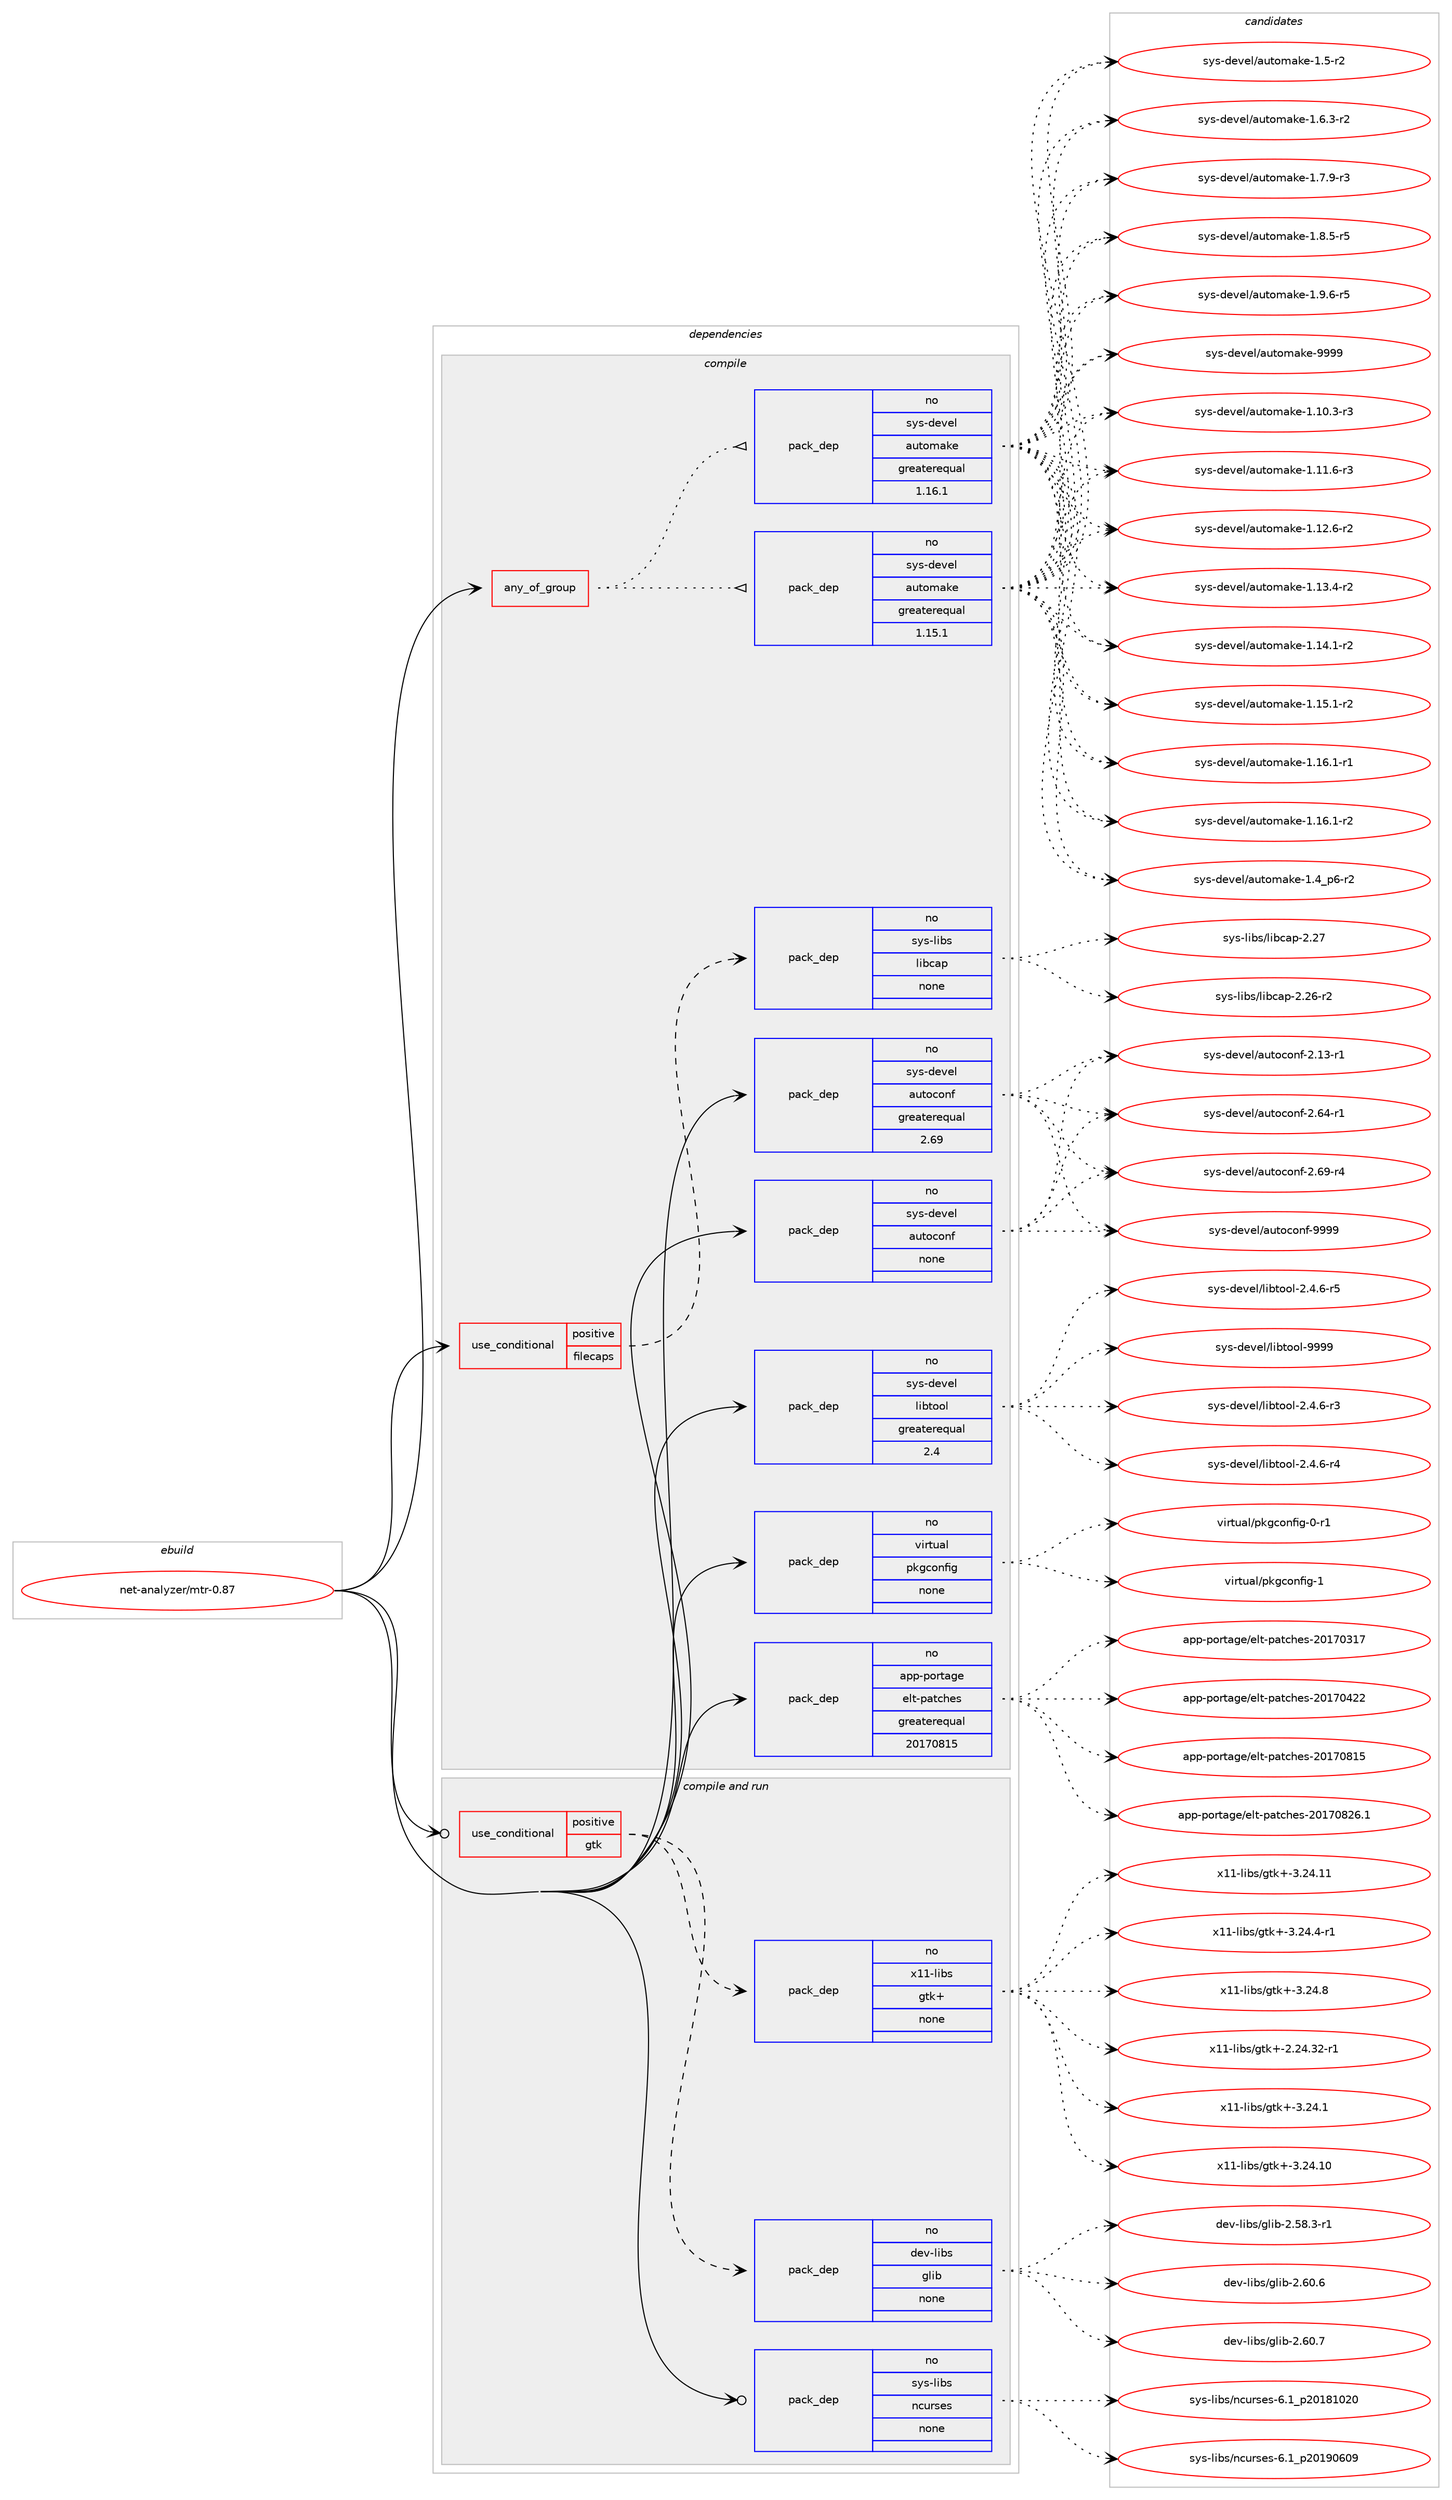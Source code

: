 digraph prolog {

# *************
# Graph options
# *************

newrank=true;
concentrate=true;
compound=true;
graph [rankdir=LR,fontname=Helvetica,fontsize=10,ranksep=1.5];#, ranksep=2.5, nodesep=0.2];
edge  [arrowhead=vee];
node  [fontname=Helvetica,fontsize=10];

# **********
# The ebuild
# **********

subgraph cluster_leftcol {
color=gray;
rank=same;
label=<<i>ebuild</i>>;
id [label="net-analyzer/mtr-0.87", color=red, width=4, href="../net-analyzer/mtr-0.87.svg"];
}

# ****************
# The dependencies
# ****************

subgraph cluster_midcol {
color=gray;
label=<<i>dependencies</i>>;
subgraph cluster_compile {
fillcolor="#eeeeee";
style=filled;
label=<<i>compile</i>>;
subgraph any13747 {
dependency813818 [label=<<TABLE BORDER="0" CELLBORDER="1" CELLSPACING="0" CELLPADDING="4"><TR><TD CELLPADDING="10">any_of_group</TD></TR></TABLE>>, shape=none, color=red];subgraph pack601650 {
dependency813819 [label=<<TABLE BORDER="0" CELLBORDER="1" CELLSPACING="0" CELLPADDING="4" WIDTH="220"><TR><TD ROWSPAN="6" CELLPADDING="30">pack_dep</TD></TR><TR><TD WIDTH="110">no</TD></TR><TR><TD>sys-devel</TD></TR><TR><TD>automake</TD></TR><TR><TD>greaterequal</TD></TR><TR><TD>1.16.1</TD></TR></TABLE>>, shape=none, color=blue];
}
dependency813818:e -> dependency813819:w [weight=20,style="dotted",arrowhead="oinv"];
subgraph pack601651 {
dependency813820 [label=<<TABLE BORDER="0" CELLBORDER="1" CELLSPACING="0" CELLPADDING="4" WIDTH="220"><TR><TD ROWSPAN="6" CELLPADDING="30">pack_dep</TD></TR><TR><TD WIDTH="110">no</TD></TR><TR><TD>sys-devel</TD></TR><TR><TD>automake</TD></TR><TR><TD>greaterequal</TD></TR><TR><TD>1.15.1</TD></TR></TABLE>>, shape=none, color=blue];
}
dependency813818:e -> dependency813820:w [weight=20,style="dotted",arrowhead="oinv"];
}
id:e -> dependency813818:w [weight=20,style="solid",arrowhead="vee"];
subgraph cond197971 {
dependency813821 [label=<<TABLE BORDER="0" CELLBORDER="1" CELLSPACING="0" CELLPADDING="4"><TR><TD ROWSPAN="3" CELLPADDING="10">use_conditional</TD></TR><TR><TD>positive</TD></TR><TR><TD>filecaps</TD></TR></TABLE>>, shape=none, color=red];
subgraph pack601652 {
dependency813822 [label=<<TABLE BORDER="0" CELLBORDER="1" CELLSPACING="0" CELLPADDING="4" WIDTH="220"><TR><TD ROWSPAN="6" CELLPADDING="30">pack_dep</TD></TR><TR><TD WIDTH="110">no</TD></TR><TR><TD>sys-libs</TD></TR><TR><TD>libcap</TD></TR><TR><TD>none</TD></TR><TR><TD></TD></TR></TABLE>>, shape=none, color=blue];
}
dependency813821:e -> dependency813822:w [weight=20,style="dashed",arrowhead="vee"];
}
id:e -> dependency813821:w [weight=20,style="solid",arrowhead="vee"];
subgraph pack601653 {
dependency813823 [label=<<TABLE BORDER="0" CELLBORDER="1" CELLSPACING="0" CELLPADDING="4" WIDTH="220"><TR><TD ROWSPAN="6" CELLPADDING="30">pack_dep</TD></TR><TR><TD WIDTH="110">no</TD></TR><TR><TD>app-portage</TD></TR><TR><TD>elt-patches</TD></TR><TR><TD>greaterequal</TD></TR><TR><TD>20170815</TD></TR></TABLE>>, shape=none, color=blue];
}
id:e -> dependency813823:w [weight=20,style="solid",arrowhead="vee"];
subgraph pack601654 {
dependency813824 [label=<<TABLE BORDER="0" CELLBORDER="1" CELLSPACING="0" CELLPADDING="4" WIDTH="220"><TR><TD ROWSPAN="6" CELLPADDING="30">pack_dep</TD></TR><TR><TD WIDTH="110">no</TD></TR><TR><TD>sys-devel</TD></TR><TR><TD>autoconf</TD></TR><TR><TD>greaterequal</TD></TR><TR><TD>2.69</TD></TR></TABLE>>, shape=none, color=blue];
}
id:e -> dependency813824:w [weight=20,style="solid",arrowhead="vee"];
subgraph pack601655 {
dependency813825 [label=<<TABLE BORDER="0" CELLBORDER="1" CELLSPACING="0" CELLPADDING="4" WIDTH="220"><TR><TD ROWSPAN="6" CELLPADDING="30">pack_dep</TD></TR><TR><TD WIDTH="110">no</TD></TR><TR><TD>sys-devel</TD></TR><TR><TD>autoconf</TD></TR><TR><TD>none</TD></TR><TR><TD></TD></TR></TABLE>>, shape=none, color=blue];
}
id:e -> dependency813825:w [weight=20,style="solid",arrowhead="vee"];
subgraph pack601656 {
dependency813826 [label=<<TABLE BORDER="0" CELLBORDER="1" CELLSPACING="0" CELLPADDING="4" WIDTH="220"><TR><TD ROWSPAN="6" CELLPADDING="30">pack_dep</TD></TR><TR><TD WIDTH="110">no</TD></TR><TR><TD>sys-devel</TD></TR><TR><TD>libtool</TD></TR><TR><TD>greaterequal</TD></TR><TR><TD>2.4</TD></TR></TABLE>>, shape=none, color=blue];
}
id:e -> dependency813826:w [weight=20,style="solid",arrowhead="vee"];
subgraph pack601657 {
dependency813827 [label=<<TABLE BORDER="0" CELLBORDER="1" CELLSPACING="0" CELLPADDING="4" WIDTH="220"><TR><TD ROWSPAN="6" CELLPADDING="30">pack_dep</TD></TR><TR><TD WIDTH="110">no</TD></TR><TR><TD>virtual</TD></TR><TR><TD>pkgconfig</TD></TR><TR><TD>none</TD></TR><TR><TD></TD></TR></TABLE>>, shape=none, color=blue];
}
id:e -> dependency813827:w [weight=20,style="solid",arrowhead="vee"];
}
subgraph cluster_compileandrun {
fillcolor="#eeeeee";
style=filled;
label=<<i>compile and run</i>>;
subgraph cond197972 {
dependency813828 [label=<<TABLE BORDER="0" CELLBORDER="1" CELLSPACING="0" CELLPADDING="4"><TR><TD ROWSPAN="3" CELLPADDING="10">use_conditional</TD></TR><TR><TD>positive</TD></TR><TR><TD>gtk</TD></TR></TABLE>>, shape=none, color=red];
subgraph pack601658 {
dependency813829 [label=<<TABLE BORDER="0" CELLBORDER="1" CELLSPACING="0" CELLPADDING="4" WIDTH="220"><TR><TD ROWSPAN="6" CELLPADDING="30">pack_dep</TD></TR><TR><TD WIDTH="110">no</TD></TR><TR><TD>dev-libs</TD></TR><TR><TD>glib</TD></TR><TR><TD>none</TD></TR><TR><TD></TD></TR></TABLE>>, shape=none, color=blue];
}
dependency813828:e -> dependency813829:w [weight=20,style="dashed",arrowhead="vee"];
subgraph pack601659 {
dependency813830 [label=<<TABLE BORDER="0" CELLBORDER="1" CELLSPACING="0" CELLPADDING="4" WIDTH="220"><TR><TD ROWSPAN="6" CELLPADDING="30">pack_dep</TD></TR><TR><TD WIDTH="110">no</TD></TR><TR><TD>x11-libs</TD></TR><TR><TD>gtk+</TD></TR><TR><TD>none</TD></TR><TR><TD></TD></TR></TABLE>>, shape=none, color=blue];
}
dependency813828:e -> dependency813830:w [weight=20,style="dashed",arrowhead="vee"];
}
id:e -> dependency813828:w [weight=20,style="solid",arrowhead="odotvee"];
subgraph pack601660 {
dependency813831 [label=<<TABLE BORDER="0" CELLBORDER="1" CELLSPACING="0" CELLPADDING="4" WIDTH="220"><TR><TD ROWSPAN="6" CELLPADDING="30">pack_dep</TD></TR><TR><TD WIDTH="110">no</TD></TR><TR><TD>sys-libs</TD></TR><TR><TD>ncurses</TD></TR><TR><TD>none</TD></TR><TR><TD></TD></TR></TABLE>>, shape=none, color=blue];
}
id:e -> dependency813831:w [weight=20,style="solid",arrowhead="odotvee"];
}
subgraph cluster_run {
fillcolor="#eeeeee";
style=filled;
label=<<i>run</i>>;
}
}

# **************
# The candidates
# **************

subgraph cluster_choices {
rank=same;
color=gray;
label=<<i>candidates</i>>;

subgraph choice601650 {
color=black;
nodesep=1;
choice11512111545100101118101108479711711611110997107101454946494846514511451 [label="sys-devel/automake-1.10.3-r3", color=red, width=4,href="../sys-devel/automake-1.10.3-r3.svg"];
choice11512111545100101118101108479711711611110997107101454946494946544511451 [label="sys-devel/automake-1.11.6-r3", color=red, width=4,href="../sys-devel/automake-1.11.6-r3.svg"];
choice11512111545100101118101108479711711611110997107101454946495046544511450 [label="sys-devel/automake-1.12.6-r2", color=red, width=4,href="../sys-devel/automake-1.12.6-r2.svg"];
choice11512111545100101118101108479711711611110997107101454946495146524511450 [label="sys-devel/automake-1.13.4-r2", color=red, width=4,href="../sys-devel/automake-1.13.4-r2.svg"];
choice11512111545100101118101108479711711611110997107101454946495246494511450 [label="sys-devel/automake-1.14.1-r2", color=red, width=4,href="../sys-devel/automake-1.14.1-r2.svg"];
choice11512111545100101118101108479711711611110997107101454946495346494511450 [label="sys-devel/automake-1.15.1-r2", color=red, width=4,href="../sys-devel/automake-1.15.1-r2.svg"];
choice11512111545100101118101108479711711611110997107101454946495446494511449 [label="sys-devel/automake-1.16.1-r1", color=red, width=4,href="../sys-devel/automake-1.16.1-r1.svg"];
choice11512111545100101118101108479711711611110997107101454946495446494511450 [label="sys-devel/automake-1.16.1-r2", color=red, width=4,href="../sys-devel/automake-1.16.1-r2.svg"];
choice115121115451001011181011084797117116111109971071014549465295112544511450 [label="sys-devel/automake-1.4_p6-r2", color=red, width=4,href="../sys-devel/automake-1.4_p6-r2.svg"];
choice11512111545100101118101108479711711611110997107101454946534511450 [label="sys-devel/automake-1.5-r2", color=red, width=4,href="../sys-devel/automake-1.5-r2.svg"];
choice115121115451001011181011084797117116111109971071014549465446514511450 [label="sys-devel/automake-1.6.3-r2", color=red, width=4,href="../sys-devel/automake-1.6.3-r2.svg"];
choice115121115451001011181011084797117116111109971071014549465546574511451 [label="sys-devel/automake-1.7.9-r3", color=red, width=4,href="../sys-devel/automake-1.7.9-r3.svg"];
choice115121115451001011181011084797117116111109971071014549465646534511453 [label="sys-devel/automake-1.8.5-r5", color=red, width=4,href="../sys-devel/automake-1.8.5-r5.svg"];
choice115121115451001011181011084797117116111109971071014549465746544511453 [label="sys-devel/automake-1.9.6-r5", color=red, width=4,href="../sys-devel/automake-1.9.6-r5.svg"];
choice115121115451001011181011084797117116111109971071014557575757 [label="sys-devel/automake-9999", color=red, width=4,href="../sys-devel/automake-9999.svg"];
dependency813819:e -> choice11512111545100101118101108479711711611110997107101454946494846514511451:w [style=dotted,weight="100"];
dependency813819:e -> choice11512111545100101118101108479711711611110997107101454946494946544511451:w [style=dotted,weight="100"];
dependency813819:e -> choice11512111545100101118101108479711711611110997107101454946495046544511450:w [style=dotted,weight="100"];
dependency813819:e -> choice11512111545100101118101108479711711611110997107101454946495146524511450:w [style=dotted,weight="100"];
dependency813819:e -> choice11512111545100101118101108479711711611110997107101454946495246494511450:w [style=dotted,weight="100"];
dependency813819:e -> choice11512111545100101118101108479711711611110997107101454946495346494511450:w [style=dotted,weight="100"];
dependency813819:e -> choice11512111545100101118101108479711711611110997107101454946495446494511449:w [style=dotted,weight="100"];
dependency813819:e -> choice11512111545100101118101108479711711611110997107101454946495446494511450:w [style=dotted,weight="100"];
dependency813819:e -> choice115121115451001011181011084797117116111109971071014549465295112544511450:w [style=dotted,weight="100"];
dependency813819:e -> choice11512111545100101118101108479711711611110997107101454946534511450:w [style=dotted,weight="100"];
dependency813819:e -> choice115121115451001011181011084797117116111109971071014549465446514511450:w [style=dotted,weight="100"];
dependency813819:e -> choice115121115451001011181011084797117116111109971071014549465546574511451:w [style=dotted,weight="100"];
dependency813819:e -> choice115121115451001011181011084797117116111109971071014549465646534511453:w [style=dotted,weight="100"];
dependency813819:e -> choice115121115451001011181011084797117116111109971071014549465746544511453:w [style=dotted,weight="100"];
dependency813819:e -> choice115121115451001011181011084797117116111109971071014557575757:w [style=dotted,weight="100"];
}
subgraph choice601651 {
color=black;
nodesep=1;
choice11512111545100101118101108479711711611110997107101454946494846514511451 [label="sys-devel/automake-1.10.3-r3", color=red, width=4,href="../sys-devel/automake-1.10.3-r3.svg"];
choice11512111545100101118101108479711711611110997107101454946494946544511451 [label="sys-devel/automake-1.11.6-r3", color=red, width=4,href="../sys-devel/automake-1.11.6-r3.svg"];
choice11512111545100101118101108479711711611110997107101454946495046544511450 [label="sys-devel/automake-1.12.6-r2", color=red, width=4,href="../sys-devel/automake-1.12.6-r2.svg"];
choice11512111545100101118101108479711711611110997107101454946495146524511450 [label="sys-devel/automake-1.13.4-r2", color=red, width=4,href="../sys-devel/automake-1.13.4-r2.svg"];
choice11512111545100101118101108479711711611110997107101454946495246494511450 [label="sys-devel/automake-1.14.1-r2", color=red, width=4,href="../sys-devel/automake-1.14.1-r2.svg"];
choice11512111545100101118101108479711711611110997107101454946495346494511450 [label="sys-devel/automake-1.15.1-r2", color=red, width=4,href="../sys-devel/automake-1.15.1-r2.svg"];
choice11512111545100101118101108479711711611110997107101454946495446494511449 [label="sys-devel/automake-1.16.1-r1", color=red, width=4,href="../sys-devel/automake-1.16.1-r1.svg"];
choice11512111545100101118101108479711711611110997107101454946495446494511450 [label="sys-devel/automake-1.16.1-r2", color=red, width=4,href="../sys-devel/automake-1.16.1-r2.svg"];
choice115121115451001011181011084797117116111109971071014549465295112544511450 [label="sys-devel/automake-1.4_p6-r2", color=red, width=4,href="../sys-devel/automake-1.4_p6-r2.svg"];
choice11512111545100101118101108479711711611110997107101454946534511450 [label="sys-devel/automake-1.5-r2", color=red, width=4,href="../sys-devel/automake-1.5-r2.svg"];
choice115121115451001011181011084797117116111109971071014549465446514511450 [label="sys-devel/automake-1.6.3-r2", color=red, width=4,href="../sys-devel/automake-1.6.3-r2.svg"];
choice115121115451001011181011084797117116111109971071014549465546574511451 [label="sys-devel/automake-1.7.9-r3", color=red, width=4,href="../sys-devel/automake-1.7.9-r3.svg"];
choice115121115451001011181011084797117116111109971071014549465646534511453 [label="sys-devel/automake-1.8.5-r5", color=red, width=4,href="../sys-devel/automake-1.8.5-r5.svg"];
choice115121115451001011181011084797117116111109971071014549465746544511453 [label="sys-devel/automake-1.9.6-r5", color=red, width=4,href="../sys-devel/automake-1.9.6-r5.svg"];
choice115121115451001011181011084797117116111109971071014557575757 [label="sys-devel/automake-9999", color=red, width=4,href="../sys-devel/automake-9999.svg"];
dependency813820:e -> choice11512111545100101118101108479711711611110997107101454946494846514511451:w [style=dotted,weight="100"];
dependency813820:e -> choice11512111545100101118101108479711711611110997107101454946494946544511451:w [style=dotted,weight="100"];
dependency813820:e -> choice11512111545100101118101108479711711611110997107101454946495046544511450:w [style=dotted,weight="100"];
dependency813820:e -> choice11512111545100101118101108479711711611110997107101454946495146524511450:w [style=dotted,weight="100"];
dependency813820:e -> choice11512111545100101118101108479711711611110997107101454946495246494511450:w [style=dotted,weight="100"];
dependency813820:e -> choice11512111545100101118101108479711711611110997107101454946495346494511450:w [style=dotted,weight="100"];
dependency813820:e -> choice11512111545100101118101108479711711611110997107101454946495446494511449:w [style=dotted,weight="100"];
dependency813820:e -> choice11512111545100101118101108479711711611110997107101454946495446494511450:w [style=dotted,weight="100"];
dependency813820:e -> choice115121115451001011181011084797117116111109971071014549465295112544511450:w [style=dotted,weight="100"];
dependency813820:e -> choice11512111545100101118101108479711711611110997107101454946534511450:w [style=dotted,weight="100"];
dependency813820:e -> choice115121115451001011181011084797117116111109971071014549465446514511450:w [style=dotted,weight="100"];
dependency813820:e -> choice115121115451001011181011084797117116111109971071014549465546574511451:w [style=dotted,weight="100"];
dependency813820:e -> choice115121115451001011181011084797117116111109971071014549465646534511453:w [style=dotted,weight="100"];
dependency813820:e -> choice115121115451001011181011084797117116111109971071014549465746544511453:w [style=dotted,weight="100"];
dependency813820:e -> choice115121115451001011181011084797117116111109971071014557575757:w [style=dotted,weight="100"];
}
subgraph choice601652 {
color=black;
nodesep=1;
choice11512111545108105981154710810598999711245504650544511450 [label="sys-libs/libcap-2.26-r2", color=red, width=4,href="../sys-libs/libcap-2.26-r2.svg"];
choice1151211154510810598115471081059899971124550465055 [label="sys-libs/libcap-2.27", color=red, width=4,href="../sys-libs/libcap-2.27.svg"];
dependency813822:e -> choice11512111545108105981154710810598999711245504650544511450:w [style=dotted,weight="100"];
dependency813822:e -> choice1151211154510810598115471081059899971124550465055:w [style=dotted,weight="100"];
}
subgraph choice601653 {
color=black;
nodesep=1;
choice97112112451121111141169710310147101108116451129711699104101115455048495548514955 [label="app-portage/elt-patches-20170317", color=red, width=4,href="../app-portage/elt-patches-20170317.svg"];
choice97112112451121111141169710310147101108116451129711699104101115455048495548525050 [label="app-portage/elt-patches-20170422", color=red, width=4,href="../app-portage/elt-patches-20170422.svg"];
choice97112112451121111141169710310147101108116451129711699104101115455048495548564953 [label="app-portage/elt-patches-20170815", color=red, width=4,href="../app-portage/elt-patches-20170815.svg"];
choice971121124511211111411697103101471011081164511297116991041011154550484955485650544649 [label="app-portage/elt-patches-20170826.1", color=red, width=4,href="../app-portage/elt-patches-20170826.1.svg"];
dependency813823:e -> choice97112112451121111141169710310147101108116451129711699104101115455048495548514955:w [style=dotted,weight="100"];
dependency813823:e -> choice97112112451121111141169710310147101108116451129711699104101115455048495548525050:w [style=dotted,weight="100"];
dependency813823:e -> choice97112112451121111141169710310147101108116451129711699104101115455048495548564953:w [style=dotted,weight="100"];
dependency813823:e -> choice971121124511211111411697103101471011081164511297116991041011154550484955485650544649:w [style=dotted,weight="100"];
}
subgraph choice601654 {
color=black;
nodesep=1;
choice1151211154510010111810110847971171161119911111010245504649514511449 [label="sys-devel/autoconf-2.13-r1", color=red, width=4,href="../sys-devel/autoconf-2.13-r1.svg"];
choice1151211154510010111810110847971171161119911111010245504654524511449 [label="sys-devel/autoconf-2.64-r1", color=red, width=4,href="../sys-devel/autoconf-2.64-r1.svg"];
choice1151211154510010111810110847971171161119911111010245504654574511452 [label="sys-devel/autoconf-2.69-r4", color=red, width=4,href="../sys-devel/autoconf-2.69-r4.svg"];
choice115121115451001011181011084797117116111991111101024557575757 [label="sys-devel/autoconf-9999", color=red, width=4,href="../sys-devel/autoconf-9999.svg"];
dependency813824:e -> choice1151211154510010111810110847971171161119911111010245504649514511449:w [style=dotted,weight="100"];
dependency813824:e -> choice1151211154510010111810110847971171161119911111010245504654524511449:w [style=dotted,weight="100"];
dependency813824:e -> choice1151211154510010111810110847971171161119911111010245504654574511452:w [style=dotted,weight="100"];
dependency813824:e -> choice115121115451001011181011084797117116111991111101024557575757:w [style=dotted,weight="100"];
}
subgraph choice601655 {
color=black;
nodesep=1;
choice1151211154510010111810110847971171161119911111010245504649514511449 [label="sys-devel/autoconf-2.13-r1", color=red, width=4,href="../sys-devel/autoconf-2.13-r1.svg"];
choice1151211154510010111810110847971171161119911111010245504654524511449 [label="sys-devel/autoconf-2.64-r1", color=red, width=4,href="../sys-devel/autoconf-2.64-r1.svg"];
choice1151211154510010111810110847971171161119911111010245504654574511452 [label="sys-devel/autoconf-2.69-r4", color=red, width=4,href="../sys-devel/autoconf-2.69-r4.svg"];
choice115121115451001011181011084797117116111991111101024557575757 [label="sys-devel/autoconf-9999", color=red, width=4,href="../sys-devel/autoconf-9999.svg"];
dependency813825:e -> choice1151211154510010111810110847971171161119911111010245504649514511449:w [style=dotted,weight="100"];
dependency813825:e -> choice1151211154510010111810110847971171161119911111010245504654524511449:w [style=dotted,weight="100"];
dependency813825:e -> choice1151211154510010111810110847971171161119911111010245504654574511452:w [style=dotted,weight="100"];
dependency813825:e -> choice115121115451001011181011084797117116111991111101024557575757:w [style=dotted,weight="100"];
}
subgraph choice601656 {
color=black;
nodesep=1;
choice1151211154510010111810110847108105981161111111084550465246544511451 [label="sys-devel/libtool-2.4.6-r3", color=red, width=4,href="../sys-devel/libtool-2.4.6-r3.svg"];
choice1151211154510010111810110847108105981161111111084550465246544511452 [label="sys-devel/libtool-2.4.6-r4", color=red, width=4,href="../sys-devel/libtool-2.4.6-r4.svg"];
choice1151211154510010111810110847108105981161111111084550465246544511453 [label="sys-devel/libtool-2.4.6-r5", color=red, width=4,href="../sys-devel/libtool-2.4.6-r5.svg"];
choice1151211154510010111810110847108105981161111111084557575757 [label="sys-devel/libtool-9999", color=red, width=4,href="../sys-devel/libtool-9999.svg"];
dependency813826:e -> choice1151211154510010111810110847108105981161111111084550465246544511451:w [style=dotted,weight="100"];
dependency813826:e -> choice1151211154510010111810110847108105981161111111084550465246544511452:w [style=dotted,weight="100"];
dependency813826:e -> choice1151211154510010111810110847108105981161111111084550465246544511453:w [style=dotted,weight="100"];
dependency813826:e -> choice1151211154510010111810110847108105981161111111084557575757:w [style=dotted,weight="100"];
}
subgraph choice601657 {
color=black;
nodesep=1;
choice11810511411611797108471121071039911111010210510345484511449 [label="virtual/pkgconfig-0-r1", color=red, width=4,href="../virtual/pkgconfig-0-r1.svg"];
choice1181051141161179710847112107103991111101021051034549 [label="virtual/pkgconfig-1", color=red, width=4,href="../virtual/pkgconfig-1.svg"];
dependency813827:e -> choice11810511411611797108471121071039911111010210510345484511449:w [style=dotted,weight="100"];
dependency813827:e -> choice1181051141161179710847112107103991111101021051034549:w [style=dotted,weight="100"];
}
subgraph choice601658 {
color=black;
nodesep=1;
choice10010111845108105981154710310810598455046535646514511449 [label="dev-libs/glib-2.58.3-r1", color=red, width=4,href="../dev-libs/glib-2.58.3-r1.svg"];
choice1001011184510810598115471031081059845504654484654 [label="dev-libs/glib-2.60.6", color=red, width=4,href="../dev-libs/glib-2.60.6.svg"];
choice1001011184510810598115471031081059845504654484655 [label="dev-libs/glib-2.60.7", color=red, width=4,href="../dev-libs/glib-2.60.7.svg"];
dependency813829:e -> choice10010111845108105981154710310810598455046535646514511449:w [style=dotted,weight="100"];
dependency813829:e -> choice1001011184510810598115471031081059845504654484654:w [style=dotted,weight="100"];
dependency813829:e -> choice1001011184510810598115471031081059845504654484655:w [style=dotted,weight="100"];
}
subgraph choice601659 {
color=black;
nodesep=1;
choice12049494510810598115471031161074345504650524651504511449 [label="x11-libs/gtk+-2.24.32-r1", color=red, width=4,href="../x11-libs/gtk+-2.24.32-r1.svg"];
choice12049494510810598115471031161074345514650524649 [label="x11-libs/gtk+-3.24.1", color=red, width=4,href="../x11-libs/gtk+-3.24.1.svg"];
choice1204949451081059811547103116107434551465052464948 [label="x11-libs/gtk+-3.24.10", color=red, width=4,href="../x11-libs/gtk+-3.24.10.svg"];
choice1204949451081059811547103116107434551465052464949 [label="x11-libs/gtk+-3.24.11", color=red, width=4,href="../x11-libs/gtk+-3.24.11.svg"];
choice120494945108105981154710311610743455146505246524511449 [label="x11-libs/gtk+-3.24.4-r1", color=red, width=4,href="../x11-libs/gtk+-3.24.4-r1.svg"];
choice12049494510810598115471031161074345514650524656 [label="x11-libs/gtk+-3.24.8", color=red, width=4,href="../x11-libs/gtk+-3.24.8.svg"];
dependency813830:e -> choice12049494510810598115471031161074345504650524651504511449:w [style=dotted,weight="100"];
dependency813830:e -> choice12049494510810598115471031161074345514650524649:w [style=dotted,weight="100"];
dependency813830:e -> choice1204949451081059811547103116107434551465052464948:w [style=dotted,weight="100"];
dependency813830:e -> choice1204949451081059811547103116107434551465052464949:w [style=dotted,weight="100"];
dependency813830:e -> choice120494945108105981154710311610743455146505246524511449:w [style=dotted,weight="100"];
dependency813830:e -> choice12049494510810598115471031161074345514650524656:w [style=dotted,weight="100"];
}
subgraph choice601660 {
color=black;
nodesep=1;
choice1151211154510810598115471109911711411510111545544649951125048495649485048 [label="sys-libs/ncurses-6.1_p20181020", color=red, width=4,href="../sys-libs/ncurses-6.1_p20181020.svg"];
choice1151211154510810598115471109911711411510111545544649951125048495748544857 [label="sys-libs/ncurses-6.1_p20190609", color=red, width=4,href="../sys-libs/ncurses-6.1_p20190609.svg"];
dependency813831:e -> choice1151211154510810598115471109911711411510111545544649951125048495649485048:w [style=dotted,weight="100"];
dependency813831:e -> choice1151211154510810598115471109911711411510111545544649951125048495748544857:w [style=dotted,weight="100"];
}
}

}
